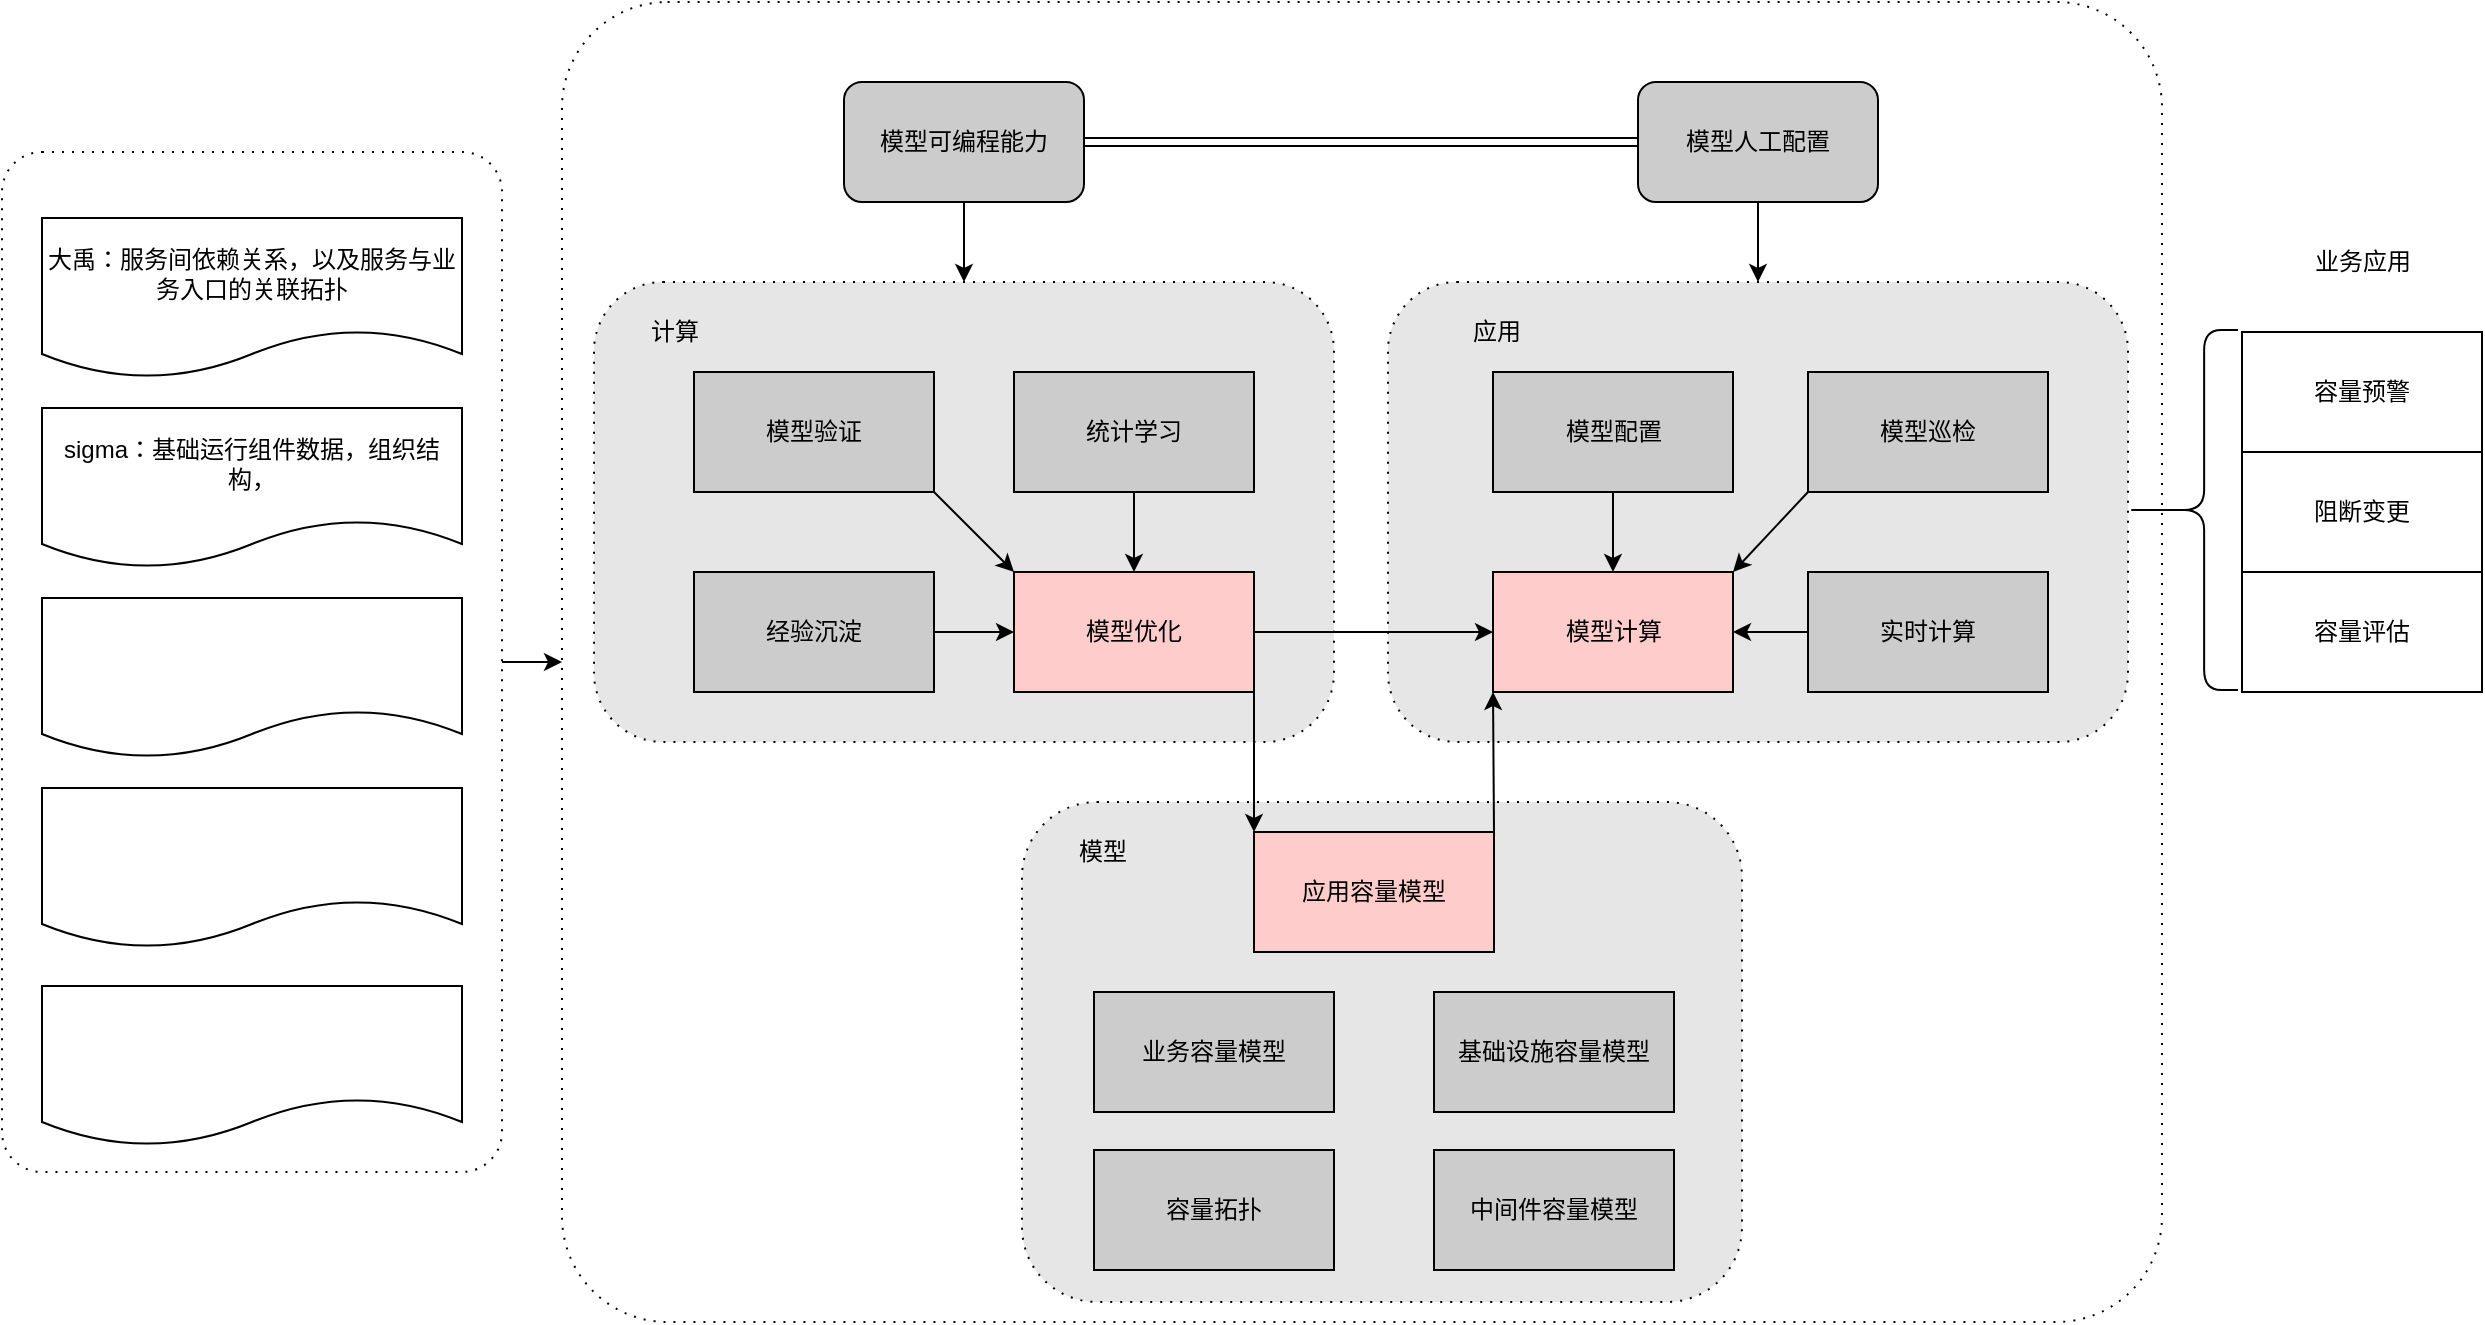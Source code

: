 <mxfile version="12.8.6" type="github">
  <diagram id="S2baGEIhiydIIQB_n-5w" name="Page-1">
    <mxGraphModel dx="1515" dy="871" grid="1" gridSize="10" guides="1" tooltips="1" connect="1" arrows="1" fold="1" page="1" pageScale="1" pageWidth="827" pageHeight="1169" math="0" shadow="0">
      <root>
        <mxCell id="0" />
        <mxCell id="1" parent="0" />
        <mxCell id="p-v2kpdENrO4g--GJPDw-201" style="edgeStyle=none;rounded=0;orthogonalLoop=1;jettySize=auto;html=1;exitX=1;exitY=0.5;exitDx=0;exitDy=0;entryX=0;entryY=0.5;entryDx=0;entryDy=0;fillColor=#CCCCCC;" edge="1" parent="1" source="p-v2kpdENrO4g--GJPDw-200" target="p-v2kpdENrO4g--GJPDw-145">
          <mxGeometry relative="1" as="geometry" />
        </mxCell>
        <mxCell id="p-v2kpdENrO4g--GJPDw-200" value="" style="shape=ext;rounded=1;html=1;whiteSpace=wrap;dashed=1;dashPattern=1 4;fillColor=#FFFFFF;align=left;arcSize=8;" vertex="1" parent="1">
          <mxGeometry x="10" y="915" width="250" height="510" as="geometry" />
        </mxCell>
        <mxCell id="p-v2kpdENrO4g--GJPDw-145" value="" style="shape=ext;rounded=1;html=1;whiteSpace=wrap;dashed=1;dashPattern=1 4;fillColor=#FFFFFF;align=left;arcSize=8;" vertex="1" parent="1">
          <mxGeometry x="290" y="840" width="800" height="660" as="geometry" />
        </mxCell>
        <mxCell id="p-v2kpdENrO4g--GJPDw-141" value="&amp;nbsp; &amp;nbsp;&lt;br&gt;&lt;br&gt;&lt;br&gt;&lt;br&gt;&lt;br&gt;" style="shape=ext;rounded=1;html=1;whiteSpace=wrap;dashed=1;dashPattern=1 4;fillColor=#E6E6E6;align=left;" vertex="1" parent="1">
          <mxGeometry x="520" y="1240" width="360" height="250" as="geometry" />
        </mxCell>
        <mxCell id="p-v2kpdENrO4g--GJPDw-142" value="" style="shape=ext;rounded=1;html=1;whiteSpace=wrap;dashed=1;dashPattern=1 4;fillColor=#E6E6E6;align=left;" vertex="1" parent="1">
          <mxGeometry x="306" y="980" width="370" height="230" as="geometry" />
        </mxCell>
        <mxCell id="p-v2kpdENrO4g--GJPDw-146" value="" style="shape=ext;rounded=1;html=1;whiteSpace=wrap;dashed=1;dashPattern=1 4;fillColor=#E6E6E6;align=left;" vertex="1" parent="1">
          <mxGeometry x="703" y="980" width="370" height="230" as="geometry" />
        </mxCell>
        <mxCell id="p-v2kpdENrO4g--GJPDw-180" style="rounded=0;orthogonalLoop=1;jettySize=auto;html=1;exitX=1;exitY=1;exitDx=0;exitDy=0;entryX=0;entryY=0;entryDx=0;entryDy=0;fillColor=#CCCCCC;" edge="1" parent="1" source="p-v2kpdENrO4g--GJPDw-148" target="p-v2kpdENrO4g--GJPDw-152">
          <mxGeometry relative="1" as="geometry" />
        </mxCell>
        <mxCell id="p-v2kpdENrO4g--GJPDw-148" value="模型验证" style="rounded=0;whiteSpace=wrap;html=1;fillColor=#CCCCCC;" vertex="1" parent="1">
          <mxGeometry x="356" y="1025" width="120" height="60" as="geometry" />
        </mxCell>
        <mxCell id="p-v2kpdENrO4g--GJPDw-181" style="edgeStyle=orthogonalEdgeStyle;rounded=0;orthogonalLoop=1;jettySize=auto;html=1;exitX=1;exitY=0.5;exitDx=0;exitDy=0;entryX=0;entryY=0.5;entryDx=0;entryDy=0;fillColor=#CCCCCC;" edge="1" parent="1" source="p-v2kpdENrO4g--GJPDw-150" target="p-v2kpdENrO4g--GJPDw-152">
          <mxGeometry relative="1" as="geometry" />
        </mxCell>
        <mxCell id="p-v2kpdENrO4g--GJPDw-150" value="经验沉淀" style="rounded=0;whiteSpace=wrap;html=1;fillColor=#CCCCCC;" vertex="1" parent="1">
          <mxGeometry x="356" y="1125" width="120" height="60" as="geometry" />
        </mxCell>
        <mxCell id="p-v2kpdENrO4g--GJPDw-187" style="edgeStyle=none;rounded=0;orthogonalLoop=1;jettySize=auto;html=1;exitX=1;exitY=0.5;exitDx=0;exitDy=0;entryX=0;entryY=0.5;entryDx=0;entryDy=0;fillColor=#CCCCCC;" edge="1" parent="1" source="p-v2kpdENrO4g--GJPDw-152" target="p-v2kpdENrO4g--GJPDw-155">
          <mxGeometry relative="1" as="geometry" />
        </mxCell>
        <mxCell id="p-v2kpdENrO4g--GJPDw-188" style="edgeStyle=none;rounded=0;orthogonalLoop=1;jettySize=auto;html=1;exitX=1;exitY=1;exitDx=0;exitDy=0;entryX=0;entryY=0;entryDx=0;entryDy=0;fillColor=#CCCCCC;" edge="1" parent="1" source="p-v2kpdENrO4g--GJPDw-152" target="p-v2kpdENrO4g--GJPDw-174">
          <mxGeometry relative="1" as="geometry" />
        </mxCell>
        <mxCell id="p-v2kpdENrO4g--GJPDw-152" value="模型优化" style="rounded=0;whiteSpace=wrap;html=1;fillColor=#FFCCCC;" vertex="1" parent="1">
          <mxGeometry x="516" y="1125" width="120" height="60" as="geometry" />
        </mxCell>
        <mxCell id="p-v2kpdENrO4g--GJPDw-153" value="业务容量模型" style="rounded=0;whiteSpace=wrap;html=1;fillColor=#CCCCCC;" vertex="1" parent="1">
          <mxGeometry x="556" y="1335" width="120" height="60" as="geometry" />
        </mxCell>
        <mxCell id="p-v2kpdENrO4g--GJPDw-155" value="模型计算" style="rounded=0;whiteSpace=wrap;html=1;fillColor=#FFCCCC;" vertex="1" parent="1">
          <mxGeometry x="755.5" y="1125" width="120" height="60" as="geometry" />
        </mxCell>
        <mxCell id="p-v2kpdENrO4g--GJPDw-184" style="edgeStyle=none;rounded=0;orthogonalLoop=1;jettySize=auto;html=1;exitX=0;exitY=1;exitDx=0;exitDy=0;entryX=1;entryY=0;entryDx=0;entryDy=0;fillColor=#CCCCCC;" edge="1" parent="1" source="p-v2kpdENrO4g--GJPDw-157" target="p-v2kpdENrO4g--GJPDw-155">
          <mxGeometry relative="1" as="geometry" />
        </mxCell>
        <mxCell id="p-v2kpdENrO4g--GJPDw-157" value="模型巡检" style="rounded=0;whiteSpace=wrap;html=1;fillColor=#CCCCCC;" vertex="1" parent="1">
          <mxGeometry x="913" y="1025" width="120" height="60" as="geometry" />
        </mxCell>
        <mxCell id="p-v2kpdENrO4g--GJPDw-158" value="中间件容量模型" style="rounded=0;whiteSpace=wrap;html=1;fillColor=#CCCCCC;" vertex="1" parent="1">
          <mxGeometry x="726" y="1414" width="120" height="60" as="geometry" />
        </mxCell>
        <mxCell id="p-v2kpdENrO4g--GJPDw-159" value="基础设施容量模型" style="rounded=0;whiteSpace=wrap;html=1;fillColor=#CCCCCC;" vertex="1" parent="1">
          <mxGeometry x="726" y="1335" width="120" height="60" as="geometry" />
        </mxCell>
        <mxCell id="p-v2kpdENrO4g--GJPDw-183" style="edgeStyle=none;rounded=0;orthogonalLoop=1;jettySize=auto;html=1;exitX=0;exitY=0.5;exitDx=0;exitDy=0;fillColor=#CCCCCC;" edge="1" parent="1" source="p-v2kpdENrO4g--GJPDw-161" target="p-v2kpdENrO4g--GJPDw-155">
          <mxGeometry relative="1" as="geometry" />
        </mxCell>
        <mxCell id="p-v2kpdENrO4g--GJPDw-161" value="实时计算" style="rounded=0;whiteSpace=wrap;html=1;fillColor=#CCCCCC;" vertex="1" parent="1">
          <mxGeometry x="913" y="1125" width="120" height="60" as="geometry" />
        </mxCell>
        <mxCell id="p-v2kpdENrO4g--GJPDw-182" style="edgeStyle=none;rounded=0;orthogonalLoop=1;jettySize=auto;html=1;exitX=0.5;exitY=1;exitDx=0;exitDy=0;entryX=0.5;entryY=0;entryDx=0;entryDy=0;fillColor=#CCCCCC;" edge="1" parent="1" source="p-v2kpdENrO4g--GJPDw-163" target="p-v2kpdENrO4g--GJPDw-155">
          <mxGeometry relative="1" as="geometry" />
        </mxCell>
        <mxCell id="p-v2kpdENrO4g--GJPDw-163" value="模型配置" style="rounded=0;whiteSpace=wrap;html=1;fillColor=#CCCCCC;" vertex="1" parent="1">
          <mxGeometry x="755.5" y="1025" width="120" height="60" as="geometry" />
        </mxCell>
        <mxCell id="p-v2kpdENrO4g--GJPDw-164" value="容量拓扑" style="rounded=0;whiteSpace=wrap;html=1;fillColor=#CCCCCC;" vertex="1" parent="1">
          <mxGeometry x="556" y="1414" width="120" height="60" as="geometry" />
        </mxCell>
        <mxCell id="p-v2kpdENrO4g--GJPDw-165" value="容量预警" style="rounded=0;whiteSpace=wrap;html=1;fillColor=#FFFFFF;" vertex="1" parent="1">
          <mxGeometry x="1130" y="1005" width="120" height="60" as="geometry" />
        </mxCell>
        <mxCell id="p-v2kpdENrO4g--GJPDw-166" value="阻断变更" style="rounded=0;whiteSpace=wrap;html=1;fillColor=#FFFFFF;" vertex="1" parent="1">
          <mxGeometry x="1130" y="1065" width="120" height="60" as="geometry" />
        </mxCell>
        <mxCell id="p-v2kpdENrO4g--GJPDw-167" value="容量评估" style="rounded=0;whiteSpace=wrap;html=1;fillColor=#FFFFFF;" vertex="1" parent="1">
          <mxGeometry x="1130" y="1125" width="120" height="60" as="geometry" />
        </mxCell>
        <mxCell id="p-v2kpdENrO4g--GJPDw-168" value="大禹：服务间依赖关系，以及服务与业务入口的关联拓扑" style="shape=document;whiteSpace=wrap;html=1;boundedLbl=1;fillColor=#FFFFFF;align=center;" vertex="1" parent="1">
          <mxGeometry x="30" y="948" width="210" height="80" as="geometry" />
        </mxCell>
        <mxCell id="p-v2kpdENrO4g--GJPDw-169" value="sigma：基础运行组件数据，组织结构，" style="shape=document;whiteSpace=wrap;html=1;boundedLbl=1;fillColor=#FFFFFF;" vertex="1" parent="1">
          <mxGeometry x="30" y="1043" width="210" height="80" as="geometry" />
        </mxCell>
        <mxCell id="p-v2kpdENrO4g--GJPDw-170" value="" style="shape=document;whiteSpace=wrap;html=1;boundedLbl=1;fillColor=#FFFFFF;" vertex="1" parent="1">
          <mxGeometry x="30" y="1138" width="210" height="80" as="geometry" />
        </mxCell>
        <mxCell id="p-v2kpdENrO4g--GJPDw-171" value="" style="shape=document;whiteSpace=wrap;html=1;boundedLbl=1;fillColor=#FFFFFF;" vertex="1" parent="1">
          <mxGeometry x="30" y="1233" width="210" height="80" as="geometry" />
        </mxCell>
        <mxCell id="p-v2kpdENrO4g--GJPDw-172" value="" style="shape=document;whiteSpace=wrap;html=1;boundedLbl=1;fillColor=#FFFFFF;" vertex="1" parent="1">
          <mxGeometry x="30" y="1332" width="210" height="80" as="geometry" />
        </mxCell>
        <mxCell id="p-v2kpdENrO4g--GJPDw-173" value="计算" style="text;html=1;align=center;verticalAlign=middle;resizable=0;points=[];autosize=1;" vertex="1" parent="1">
          <mxGeometry x="326" y="995" width="40" height="20" as="geometry" />
        </mxCell>
        <mxCell id="p-v2kpdENrO4g--GJPDw-189" style="edgeStyle=none;rounded=0;orthogonalLoop=1;jettySize=auto;html=1;exitX=1;exitY=0;exitDx=0;exitDy=0;entryX=0;entryY=1;entryDx=0;entryDy=0;fillColor=#CCCCCC;" edge="1" parent="1" source="p-v2kpdENrO4g--GJPDw-174" target="p-v2kpdENrO4g--GJPDw-155">
          <mxGeometry relative="1" as="geometry" />
        </mxCell>
        <mxCell id="p-v2kpdENrO4g--GJPDw-174" value="应用容量模型" style="rounded=0;whiteSpace=wrap;html=1;fillColor=#FFCCCC;" vertex="1" parent="1">
          <mxGeometry x="636" y="1255" width="120" height="60" as="geometry" />
        </mxCell>
        <mxCell id="p-v2kpdENrO4g--GJPDw-175" value="" style="shape=curlyBracket;whiteSpace=wrap;html=1;rounded=1;strokeColor=#000000;fillColor=#000000;size=0.708;" vertex="1" parent="1">
          <mxGeometry x="1070" y="1004" width="58" height="180" as="geometry" />
        </mxCell>
        <mxCell id="p-v2kpdENrO4g--GJPDw-176" value="应用" style="text;html=1;align=center;verticalAlign=middle;resizable=0;points=[];autosize=1;" vertex="1" parent="1">
          <mxGeometry x="737" y="995" width="40" height="20" as="geometry" />
        </mxCell>
        <mxCell id="p-v2kpdENrO4g--GJPDw-179" style="edgeStyle=orthogonalEdgeStyle;rounded=0;orthogonalLoop=1;jettySize=auto;html=1;exitX=0.5;exitY=1;exitDx=0;exitDy=0;entryX=0.5;entryY=0;entryDx=0;entryDy=0;fillColor=#CCCCCC;" edge="1" parent="1" source="p-v2kpdENrO4g--GJPDw-177" target="p-v2kpdENrO4g--GJPDw-152">
          <mxGeometry relative="1" as="geometry" />
        </mxCell>
        <mxCell id="p-v2kpdENrO4g--GJPDw-177" value="统计学习" style="rounded=0;whiteSpace=wrap;html=1;fillColor=#CCCCCC;" vertex="1" parent="1">
          <mxGeometry x="516" y="1025" width="120" height="60" as="geometry" />
        </mxCell>
        <mxCell id="p-v2kpdENrO4g--GJPDw-178" value="模型" style="text;html=1;align=center;verticalAlign=middle;resizable=0;points=[];autosize=1;" vertex="1" parent="1">
          <mxGeometry x="540" y="1255" width="40" height="20" as="geometry" />
        </mxCell>
        <mxCell id="p-v2kpdENrO4g--GJPDw-193" style="edgeStyle=none;rounded=0;orthogonalLoop=1;jettySize=auto;html=1;exitX=1;exitY=0.5;exitDx=0;exitDy=0;entryX=0;entryY=0.5;entryDx=0;entryDy=0;fillColor=#CCCCCC;shape=link;" edge="1" parent="1" source="p-v2kpdENrO4g--GJPDw-185" target="p-v2kpdENrO4g--GJPDw-186">
          <mxGeometry relative="1" as="geometry" />
        </mxCell>
        <mxCell id="p-v2kpdENrO4g--GJPDw-195" style="edgeStyle=none;rounded=0;orthogonalLoop=1;jettySize=auto;html=1;exitX=0.5;exitY=1;exitDx=0;exitDy=0;entryX=0.5;entryY=0;entryDx=0;entryDy=0;fillColor=#CCCCCC;" edge="1" parent="1" source="p-v2kpdENrO4g--GJPDw-185" target="p-v2kpdENrO4g--GJPDw-142">
          <mxGeometry relative="1" as="geometry" />
        </mxCell>
        <mxCell id="p-v2kpdENrO4g--GJPDw-185" value="&lt;span style=&quot;white-space: normal&quot;&gt;模型可编程能力&lt;/span&gt;" style="rounded=1;whiteSpace=wrap;html=1;fillColor=#CCCCCC;" vertex="1" parent="1">
          <mxGeometry x="431" y="880" width="120" height="60" as="geometry" />
        </mxCell>
        <mxCell id="p-v2kpdENrO4g--GJPDw-196" style="edgeStyle=none;rounded=0;orthogonalLoop=1;jettySize=auto;html=1;exitX=0.5;exitY=1;exitDx=0;exitDy=0;entryX=0.5;entryY=0;entryDx=0;entryDy=0;fillColor=#CCCCCC;" edge="1" parent="1" source="p-v2kpdENrO4g--GJPDw-186" target="p-v2kpdENrO4g--GJPDw-146">
          <mxGeometry relative="1" as="geometry" />
        </mxCell>
        <mxCell id="p-v2kpdENrO4g--GJPDw-186" value="模型人工配置" style="rounded=1;whiteSpace=wrap;html=1;fillColor=#CCCCCC;" vertex="1" parent="1">
          <mxGeometry x="828" y="880" width="120" height="60" as="geometry" />
        </mxCell>
        <mxCell id="p-v2kpdENrO4g--GJPDw-192" value="业务应用" style="text;html=1;align=center;verticalAlign=middle;resizable=0;points=[];autosize=1;" vertex="1" parent="1">
          <mxGeometry x="1160" y="960" width="60" height="20" as="geometry" />
        </mxCell>
      </root>
    </mxGraphModel>
  </diagram>
</mxfile>
